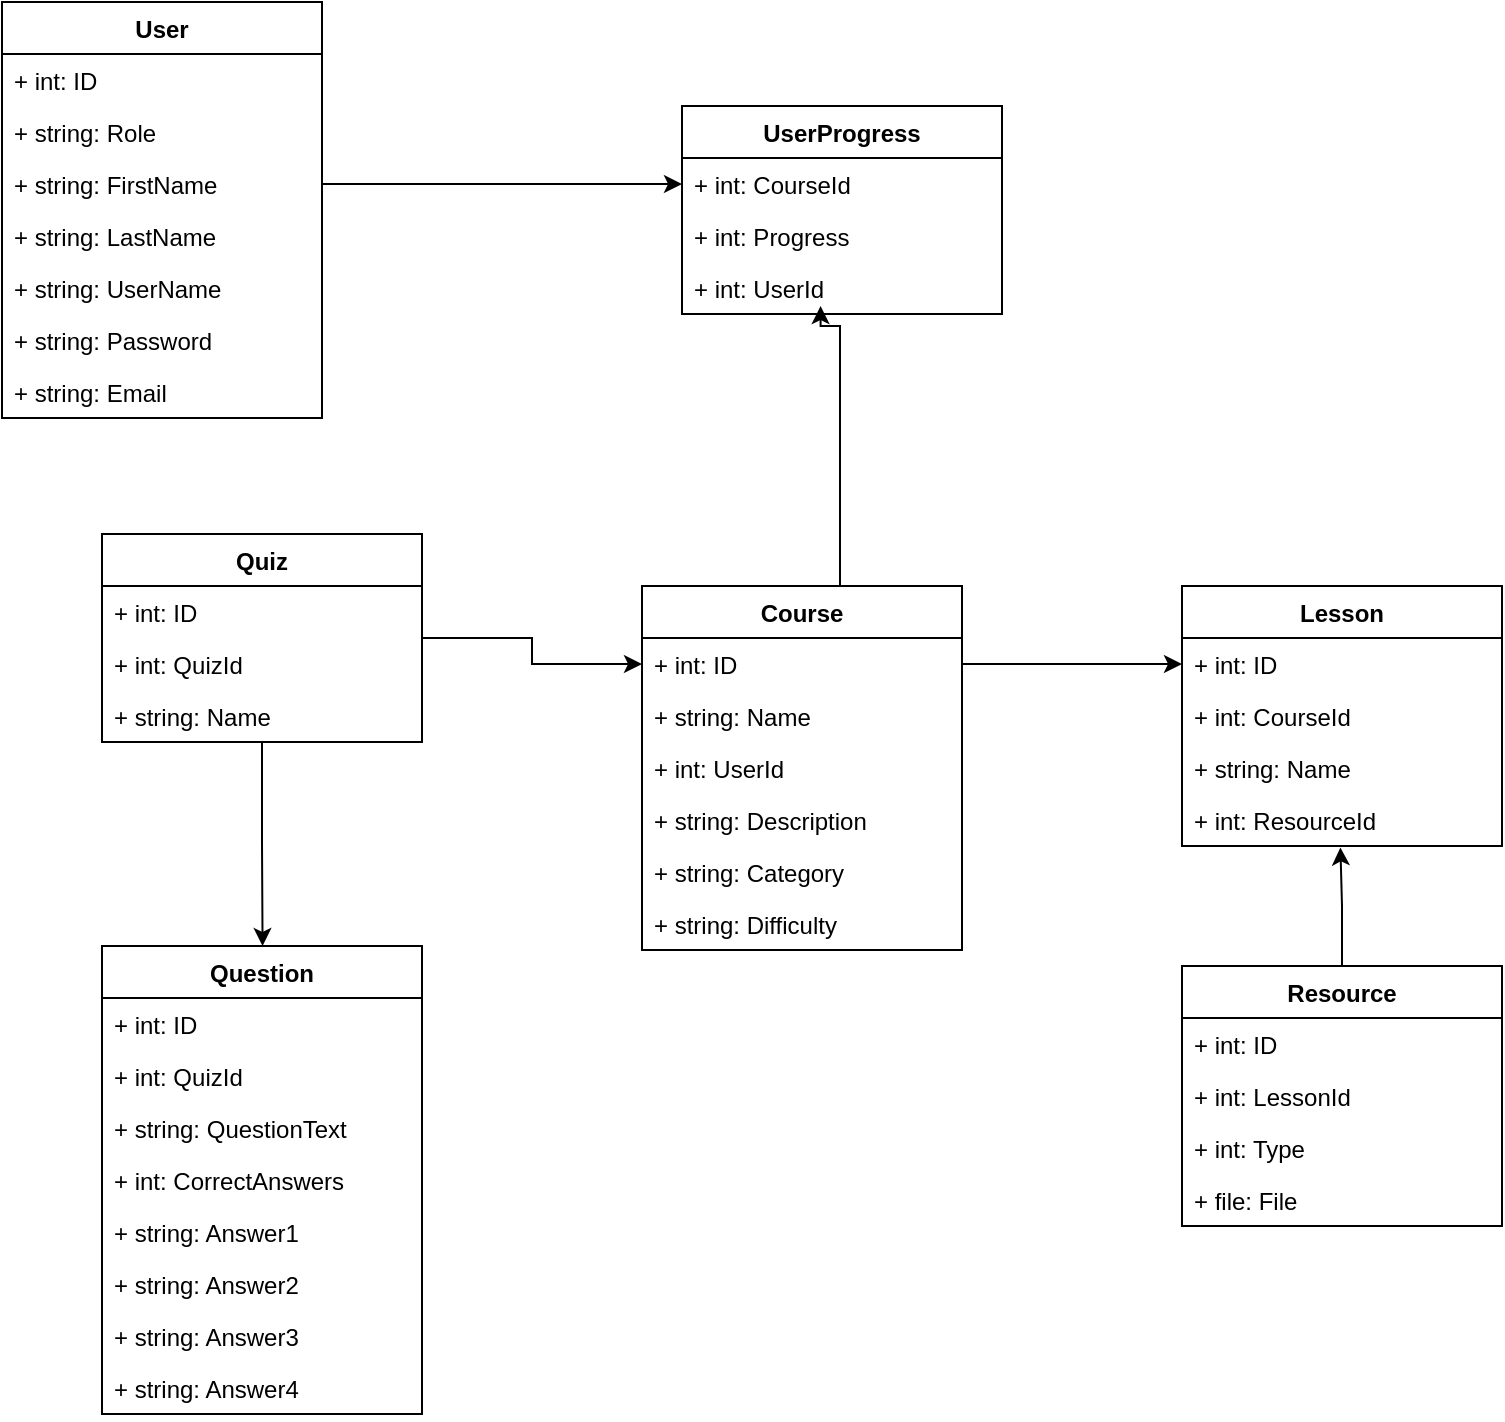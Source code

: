 <mxfile version="14.5.1" type="github">
  <diagram id="rD_o8zNskaatb-y-Ylsc" name="Page-1">
    <mxGraphModel dx="1038" dy="548" grid="1" gridSize="10" guides="1" tooltips="1" connect="1" arrows="1" fold="1" page="1" pageScale="1" pageWidth="850" pageHeight="1100" math="0" shadow="0">
      <root>
        <mxCell id="0" />
        <mxCell id="1" parent="0" />
        <mxCell id="cOysPWjxJ2Zjm_djjMEV-1" value="User" style="swimlane;fontStyle=1;align=center;verticalAlign=top;childLayout=stackLayout;horizontal=1;startSize=26;horizontalStack=0;resizeParent=1;resizeParentMax=0;resizeLast=0;collapsible=1;marginBottom=0;" parent="1" vertex="1">
          <mxGeometry x="70" y="18" width="160" height="208" as="geometry" />
        </mxCell>
        <mxCell id="cOysPWjxJ2Zjm_djjMEV-2" value="+ int: ID" style="text;strokeColor=none;fillColor=none;align=left;verticalAlign=top;spacingLeft=4;spacingRight=4;overflow=hidden;rotatable=0;points=[[0,0.5],[1,0.5]];portConstraint=eastwest;" parent="cOysPWjxJ2Zjm_djjMEV-1" vertex="1">
          <mxGeometry y="26" width="160" height="26" as="geometry" />
        </mxCell>
        <mxCell id="cOysPWjxJ2Zjm_djjMEV-5" value="+ string: Role" style="text;strokeColor=none;fillColor=none;align=left;verticalAlign=top;spacingLeft=4;spacingRight=4;overflow=hidden;rotatable=0;points=[[0,0.5],[1,0.5]];portConstraint=eastwest;" parent="cOysPWjxJ2Zjm_djjMEV-1" vertex="1">
          <mxGeometry y="52" width="160" height="26" as="geometry" />
        </mxCell>
        <mxCell id="cOysPWjxJ2Zjm_djjMEV-6" value="+ string: FirstName" style="text;strokeColor=none;fillColor=none;align=left;verticalAlign=top;spacingLeft=4;spacingRight=4;overflow=hidden;rotatable=0;points=[[0,0.5],[1,0.5]];portConstraint=eastwest;" parent="cOysPWjxJ2Zjm_djjMEV-1" vertex="1">
          <mxGeometry y="78" width="160" height="26" as="geometry" />
        </mxCell>
        <mxCell id="cOysPWjxJ2Zjm_djjMEV-12" value="+ string: LastName" style="text;strokeColor=none;fillColor=none;align=left;verticalAlign=top;spacingLeft=4;spacingRight=4;overflow=hidden;rotatable=0;points=[[0,0.5],[1,0.5]];portConstraint=eastwest;" parent="cOysPWjxJ2Zjm_djjMEV-1" vertex="1">
          <mxGeometry y="104" width="160" height="26" as="geometry" />
        </mxCell>
        <mxCell id="cOysPWjxJ2Zjm_djjMEV-13" value="+ string: UserName" style="text;strokeColor=none;fillColor=none;align=left;verticalAlign=top;spacingLeft=4;spacingRight=4;overflow=hidden;rotatable=0;points=[[0,0.5],[1,0.5]];portConstraint=eastwest;" parent="cOysPWjxJ2Zjm_djjMEV-1" vertex="1">
          <mxGeometry y="130" width="160" height="26" as="geometry" />
        </mxCell>
        <mxCell id="cOysPWjxJ2Zjm_djjMEV-14" value="+ string: Password" style="text;strokeColor=none;fillColor=none;align=left;verticalAlign=top;spacingLeft=4;spacingRight=4;overflow=hidden;rotatable=0;points=[[0,0.5],[1,0.5]];portConstraint=eastwest;" parent="cOysPWjxJ2Zjm_djjMEV-1" vertex="1">
          <mxGeometry y="156" width="160" height="26" as="geometry" />
        </mxCell>
        <mxCell id="cOysPWjxJ2Zjm_djjMEV-15" value="+ string: Email" style="text;strokeColor=none;fillColor=none;align=left;verticalAlign=top;spacingLeft=4;spacingRight=4;overflow=hidden;rotatable=0;points=[[0,0.5],[1,0.5]];portConstraint=eastwest;" parent="cOysPWjxJ2Zjm_djjMEV-1" vertex="1">
          <mxGeometry y="182" width="160" height="26" as="geometry" />
        </mxCell>
        <mxCell id="cOysPWjxJ2Zjm_djjMEV-16" value="UserProgress" style="swimlane;fontStyle=1;align=center;verticalAlign=top;childLayout=stackLayout;horizontal=1;startSize=26;horizontalStack=0;resizeParent=1;resizeParentMax=0;resizeLast=0;collapsible=1;marginBottom=0;" parent="1" vertex="1">
          <mxGeometry x="410" y="70" width="160" height="104" as="geometry" />
        </mxCell>
        <mxCell id="cOysPWjxJ2Zjm_djjMEV-17" value="+ int: CourseId" style="text;strokeColor=none;fillColor=none;align=left;verticalAlign=top;spacingLeft=4;spacingRight=4;overflow=hidden;rotatable=0;points=[[0,0.5],[1,0.5]];portConstraint=eastwest;" parent="cOysPWjxJ2Zjm_djjMEV-16" vertex="1">
          <mxGeometry y="26" width="160" height="26" as="geometry" />
        </mxCell>
        <mxCell id="cOysPWjxJ2Zjm_djjMEV-18" value="+ int: Progress" style="text;strokeColor=none;fillColor=none;align=left;verticalAlign=top;spacingLeft=4;spacingRight=4;overflow=hidden;rotatable=0;points=[[0,0.5],[1,0.5]];portConstraint=eastwest;" parent="cOysPWjxJ2Zjm_djjMEV-16" vertex="1">
          <mxGeometry y="52" width="160" height="26" as="geometry" />
        </mxCell>
        <mxCell id="cOysPWjxJ2Zjm_djjMEV-19" value="+ int: UserId" style="text;strokeColor=none;fillColor=none;align=left;verticalAlign=top;spacingLeft=4;spacingRight=4;overflow=hidden;rotatable=0;points=[[0,0.5],[1,0.5]];portConstraint=eastwest;" parent="cOysPWjxJ2Zjm_djjMEV-16" vertex="1">
          <mxGeometry y="78" width="160" height="26" as="geometry" />
        </mxCell>
        <mxCell id="cOysPWjxJ2Zjm_djjMEV-37" style="edgeStyle=orthogonalEdgeStyle;rounded=0;orthogonalLoop=1;jettySize=auto;html=1;exitX=0.5;exitY=0;exitDx=0;exitDy=0;" parent="1" edge="1">
          <mxGeometry relative="1" as="geometry">
            <mxPoint x="479.286" y="170" as="targetPoint" />
            <mxPoint x="469" y="310" as="sourcePoint" />
            <Array as="points">
              <mxPoint x="489" y="310" />
              <mxPoint x="489" y="180" />
              <mxPoint x="479" y="180" />
            </Array>
          </mxGeometry>
        </mxCell>
        <mxCell id="cOysPWjxJ2Zjm_djjMEV-24" value="Course" style="swimlane;fontStyle=1;align=center;verticalAlign=top;childLayout=stackLayout;horizontal=1;startSize=26;horizontalStack=0;resizeParent=1;resizeParentMax=0;resizeLast=0;collapsible=1;marginBottom=0;" parent="1" vertex="1">
          <mxGeometry x="390" y="310" width="160" height="182" as="geometry" />
        </mxCell>
        <mxCell id="cOysPWjxJ2Zjm_djjMEV-25" value="+ int: ID" style="text;strokeColor=none;fillColor=none;align=left;verticalAlign=top;spacingLeft=4;spacingRight=4;overflow=hidden;rotatable=0;points=[[0,0.5],[1,0.5]];portConstraint=eastwest;" parent="cOysPWjxJ2Zjm_djjMEV-24" vertex="1">
          <mxGeometry y="26" width="160" height="26" as="geometry" />
        </mxCell>
        <mxCell id="cOysPWjxJ2Zjm_djjMEV-26" value="+ string: Name" style="text;strokeColor=none;fillColor=none;align=left;verticalAlign=top;spacingLeft=4;spacingRight=4;overflow=hidden;rotatable=0;points=[[0,0.5],[1,0.5]];portConstraint=eastwest;" parent="cOysPWjxJ2Zjm_djjMEV-24" vertex="1">
          <mxGeometry y="52" width="160" height="26" as="geometry" />
        </mxCell>
        <mxCell id="cOysPWjxJ2Zjm_djjMEV-27" value="+ int: UserId" style="text;strokeColor=none;fillColor=none;align=left;verticalAlign=top;spacingLeft=4;spacingRight=4;overflow=hidden;rotatable=0;points=[[0,0.5],[1,0.5]];portConstraint=eastwest;" parent="cOysPWjxJ2Zjm_djjMEV-24" vertex="1">
          <mxGeometry y="78" width="160" height="26" as="geometry" />
        </mxCell>
        <mxCell id="cOysPWjxJ2Zjm_djjMEV-28" value="+ string: Description" style="text;strokeColor=none;fillColor=none;align=left;verticalAlign=top;spacingLeft=4;spacingRight=4;overflow=hidden;rotatable=0;points=[[0,0.5],[1,0.5]];portConstraint=eastwest;" parent="cOysPWjxJ2Zjm_djjMEV-24" vertex="1">
          <mxGeometry y="104" width="160" height="26" as="geometry" />
        </mxCell>
        <mxCell id="cOysPWjxJ2Zjm_djjMEV-29" value="+ string: Category" style="text;strokeColor=none;fillColor=none;align=left;verticalAlign=top;spacingLeft=4;spacingRight=4;overflow=hidden;rotatable=0;points=[[0,0.5],[1,0.5]];portConstraint=eastwest;" parent="cOysPWjxJ2Zjm_djjMEV-24" vertex="1">
          <mxGeometry y="130" width="160" height="26" as="geometry" />
        </mxCell>
        <mxCell id="cOysPWjxJ2Zjm_djjMEV-30" value="+ string: Difficulty" style="text;strokeColor=none;fillColor=none;align=left;verticalAlign=top;spacingLeft=4;spacingRight=4;overflow=hidden;rotatable=0;points=[[0,0.5],[1,0.5]];portConstraint=eastwest;" parent="cOysPWjxJ2Zjm_djjMEV-24" vertex="1">
          <mxGeometry y="156" width="160" height="26" as="geometry" />
        </mxCell>
        <mxCell id="cOysPWjxJ2Zjm_djjMEV-34" style="edgeStyle=orthogonalEdgeStyle;rounded=0;orthogonalLoop=1;jettySize=auto;html=1;exitX=1;exitY=0.5;exitDx=0;exitDy=0;entryX=0;entryY=0.5;entryDx=0;entryDy=0;" parent="1" source="cOysPWjxJ2Zjm_djjMEV-6" target="cOysPWjxJ2Zjm_djjMEV-17" edge="1">
          <mxGeometry relative="1" as="geometry" />
        </mxCell>
        <mxCell id="cOysPWjxJ2Zjm_djjMEV-38" value="Lesson" style="swimlane;fontStyle=1;align=center;verticalAlign=top;childLayout=stackLayout;horizontal=1;startSize=26;horizontalStack=0;resizeParent=1;resizeParentMax=0;resizeLast=0;collapsible=1;marginBottom=0;" parent="1" vertex="1">
          <mxGeometry x="660" y="310" width="160" height="130" as="geometry" />
        </mxCell>
        <mxCell id="cOysPWjxJ2Zjm_djjMEV-39" value="+ int: ID" style="text;strokeColor=none;fillColor=none;align=left;verticalAlign=top;spacingLeft=4;spacingRight=4;overflow=hidden;rotatable=0;points=[[0,0.5],[1,0.5]];portConstraint=eastwest;" parent="cOysPWjxJ2Zjm_djjMEV-38" vertex="1">
          <mxGeometry y="26" width="160" height="26" as="geometry" />
        </mxCell>
        <mxCell id="cOysPWjxJ2Zjm_djjMEV-40" value="+ int: CourseId" style="text;strokeColor=none;fillColor=none;align=left;verticalAlign=top;spacingLeft=4;spacingRight=4;overflow=hidden;rotatable=0;points=[[0,0.5],[1,0.5]];portConstraint=eastwest;" parent="cOysPWjxJ2Zjm_djjMEV-38" vertex="1">
          <mxGeometry y="52" width="160" height="26" as="geometry" />
        </mxCell>
        <mxCell id="cOysPWjxJ2Zjm_djjMEV-41" value="+ string: Name" style="text;strokeColor=none;fillColor=none;align=left;verticalAlign=top;spacingLeft=4;spacingRight=4;overflow=hidden;rotatable=0;points=[[0,0.5],[1,0.5]];portConstraint=eastwest;" parent="cOysPWjxJ2Zjm_djjMEV-38" vertex="1">
          <mxGeometry y="78" width="160" height="26" as="geometry" />
        </mxCell>
        <mxCell id="cOysPWjxJ2Zjm_djjMEV-42" value="+ int: ResourceId" style="text;strokeColor=none;fillColor=none;align=left;verticalAlign=top;spacingLeft=4;spacingRight=4;overflow=hidden;rotatable=0;points=[[0,0.5],[1,0.5]];portConstraint=eastwest;" parent="cOysPWjxJ2Zjm_djjMEV-38" vertex="1">
          <mxGeometry y="104" width="160" height="26" as="geometry" />
        </mxCell>
        <mxCell id="cOysPWjxJ2Zjm_djjMEV-43" style="edgeStyle=orthogonalEdgeStyle;rounded=0;orthogonalLoop=1;jettySize=auto;html=1;entryX=0;entryY=0.5;entryDx=0;entryDy=0;" parent="1" source="cOysPWjxJ2Zjm_djjMEV-25" target="cOysPWjxJ2Zjm_djjMEV-39" edge="1">
          <mxGeometry relative="1" as="geometry" />
        </mxCell>
        <mxCell id="cOysPWjxJ2Zjm_djjMEV-49" style="edgeStyle=orthogonalEdgeStyle;rounded=0;orthogonalLoop=1;jettySize=auto;html=1;exitX=0.5;exitY=0;exitDx=0;exitDy=0;entryX=0.495;entryY=1.027;entryDx=0;entryDy=0;entryPerimeter=0;" parent="1" source="cOysPWjxJ2Zjm_djjMEV-44" target="cOysPWjxJ2Zjm_djjMEV-42" edge="1">
          <mxGeometry relative="1" as="geometry" />
        </mxCell>
        <mxCell id="cOysPWjxJ2Zjm_djjMEV-44" value="Resource" style="swimlane;fontStyle=1;align=center;verticalAlign=top;childLayout=stackLayout;horizontal=1;startSize=26;horizontalStack=0;resizeParent=1;resizeParentMax=0;resizeLast=0;collapsible=1;marginBottom=0;" parent="1" vertex="1">
          <mxGeometry x="660" y="500" width="160" height="130" as="geometry" />
        </mxCell>
        <mxCell id="cOysPWjxJ2Zjm_djjMEV-45" value="+ int: ID" style="text;strokeColor=none;fillColor=none;align=left;verticalAlign=top;spacingLeft=4;spacingRight=4;overflow=hidden;rotatable=0;points=[[0,0.5],[1,0.5]];portConstraint=eastwest;" parent="cOysPWjxJ2Zjm_djjMEV-44" vertex="1">
          <mxGeometry y="26" width="160" height="26" as="geometry" />
        </mxCell>
        <mxCell id="cOysPWjxJ2Zjm_djjMEV-46" value="+ int: LessonId" style="text;strokeColor=none;fillColor=none;align=left;verticalAlign=top;spacingLeft=4;spacingRight=4;overflow=hidden;rotatable=0;points=[[0,0.5],[1,0.5]];portConstraint=eastwest;" parent="cOysPWjxJ2Zjm_djjMEV-44" vertex="1">
          <mxGeometry y="52" width="160" height="26" as="geometry" />
        </mxCell>
        <mxCell id="cOysPWjxJ2Zjm_djjMEV-47" value="+ int: Type" style="text;strokeColor=none;fillColor=none;align=left;verticalAlign=top;spacingLeft=4;spacingRight=4;overflow=hidden;rotatable=0;points=[[0,0.5],[1,0.5]];portConstraint=eastwest;" parent="cOysPWjxJ2Zjm_djjMEV-44" vertex="1">
          <mxGeometry y="78" width="160" height="26" as="geometry" />
        </mxCell>
        <mxCell id="cOysPWjxJ2Zjm_djjMEV-48" value="+ file: File" style="text;strokeColor=none;fillColor=none;align=left;verticalAlign=top;spacingLeft=4;spacingRight=4;overflow=hidden;rotatable=0;points=[[0,0.5],[1,0.5]];portConstraint=eastwest;" parent="cOysPWjxJ2Zjm_djjMEV-44" vertex="1">
          <mxGeometry y="104" width="160" height="26" as="geometry" />
        </mxCell>
        <mxCell id="cOysPWjxJ2Zjm_djjMEV-59" style="edgeStyle=orthogonalEdgeStyle;rounded=0;orthogonalLoop=1;jettySize=auto;html=1;entryX=0;entryY=0.5;entryDx=0;entryDy=0;" parent="1" source="cOysPWjxJ2Zjm_djjMEV-50" target="cOysPWjxJ2Zjm_djjMEV-25" edge="1">
          <mxGeometry relative="1" as="geometry" />
        </mxCell>
        <mxCell id="cOysPWjxJ2Zjm_djjMEV-60" style="edgeStyle=orthogonalEdgeStyle;rounded=0;orthogonalLoop=1;jettySize=auto;html=1;exitX=0.5;exitY=1;exitDx=0;exitDy=0;" parent="1" source="cOysPWjxJ2Zjm_djjMEV-50" edge="1">
          <mxGeometry relative="1" as="geometry">
            <mxPoint x="200.286" y="490" as="targetPoint" />
          </mxGeometry>
        </mxCell>
        <mxCell id="cOysPWjxJ2Zjm_djjMEV-50" value="Quiz" style="swimlane;fontStyle=1;align=center;verticalAlign=top;childLayout=stackLayout;horizontal=1;startSize=26;horizontalStack=0;resizeParent=1;resizeParentMax=0;resizeLast=0;collapsible=1;marginBottom=0;" parent="1" vertex="1">
          <mxGeometry x="120" y="284" width="160" height="104" as="geometry" />
        </mxCell>
        <mxCell id="cOysPWjxJ2Zjm_djjMEV-51" value="+ int: ID" style="text;strokeColor=none;fillColor=none;align=left;verticalAlign=top;spacingLeft=4;spacingRight=4;overflow=hidden;rotatable=0;points=[[0,0.5],[1,0.5]];portConstraint=eastwest;" parent="cOysPWjxJ2Zjm_djjMEV-50" vertex="1">
          <mxGeometry y="26" width="160" height="26" as="geometry" />
        </mxCell>
        <mxCell id="cOysPWjxJ2Zjm_djjMEV-53" value="+ int: QuizId" style="text;strokeColor=none;fillColor=none;align=left;verticalAlign=top;spacingLeft=4;spacingRight=4;overflow=hidden;rotatable=0;points=[[0,0.5],[1,0.5]];portConstraint=eastwest;" parent="cOysPWjxJ2Zjm_djjMEV-50" vertex="1">
          <mxGeometry y="52" width="160" height="26" as="geometry" />
        </mxCell>
        <mxCell id="cOysPWjxJ2Zjm_djjMEV-54" value="+ string: Name" style="text;strokeColor=none;fillColor=none;align=left;verticalAlign=top;spacingLeft=4;spacingRight=4;overflow=hidden;rotatable=0;points=[[0,0.5],[1,0.5]];portConstraint=eastwest;" parent="cOysPWjxJ2Zjm_djjMEV-50" vertex="1">
          <mxGeometry y="78" width="160" height="26" as="geometry" />
        </mxCell>
        <mxCell id="cOysPWjxJ2Zjm_djjMEV-61" value="Question" style="swimlane;fontStyle=1;align=center;verticalAlign=top;childLayout=stackLayout;horizontal=1;startSize=26;horizontalStack=0;resizeParent=1;resizeParentMax=0;resizeLast=0;collapsible=1;marginBottom=0;" parent="1" vertex="1">
          <mxGeometry x="120" y="490" width="160" height="234" as="geometry" />
        </mxCell>
        <mxCell id="cOysPWjxJ2Zjm_djjMEV-62" value="+ int: ID" style="text;strokeColor=none;fillColor=none;align=left;verticalAlign=top;spacingLeft=4;spacingRight=4;overflow=hidden;rotatable=0;points=[[0,0.5],[1,0.5]];portConstraint=eastwest;" parent="cOysPWjxJ2Zjm_djjMEV-61" vertex="1">
          <mxGeometry y="26" width="160" height="26" as="geometry" />
        </mxCell>
        <mxCell id="cOysPWjxJ2Zjm_djjMEV-63" value="+ int: QuizId" style="text;strokeColor=none;fillColor=none;align=left;verticalAlign=top;spacingLeft=4;spacingRight=4;overflow=hidden;rotatable=0;points=[[0,0.5],[1,0.5]];portConstraint=eastwest;" parent="cOysPWjxJ2Zjm_djjMEV-61" vertex="1">
          <mxGeometry y="52" width="160" height="26" as="geometry" />
        </mxCell>
        <mxCell id="cOysPWjxJ2Zjm_djjMEV-64" value="+ string: QuestionText" style="text;strokeColor=none;fillColor=none;align=left;verticalAlign=top;spacingLeft=4;spacingRight=4;overflow=hidden;rotatable=0;points=[[0,0.5],[1,0.5]];portConstraint=eastwest;" parent="cOysPWjxJ2Zjm_djjMEV-61" vertex="1">
          <mxGeometry y="78" width="160" height="26" as="geometry" />
        </mxCell>
        <mxCell id="cOysPWjxJ2Zjm_djjMEV-71" value="+ int: CorrectAnswers" style="text;strokeColor=none;fillColor=none;align=left;verticalAlign=top;spacingLeft=4;spacingRight=4;overflow=hidden;rotatable=0;points=[[0,0.5],[1,0.5]];portConstraint=eastwest;" parent="cOysPWjxJ2Zjm_djjMEV-61" vertex="1">
          <mxGeometry y="104" width="160" height="26" as="geometry" />
        </mxCell>
        <mxCell id="XrRYJyCuiHyOFivj58ks-1" value="+ string: Answer1" style="text;strokeColor=none;fillColor=none;align=left;verticalAlign=top;spacingLeft=4;spacingRight=4;overflow=hidden;rotatable=0;points=[[0,0.5],[1,0.5]];portConstraint=eastwest;" vertex="1" parent="cOysPWjxJ2Zjm_djjMEV-61">
          <mxGeometry y="130" width="160" height="26" as="geometry" />
        </mxCell>
        <mxCell id="XrRYJyCuiHyOFivj58ks-2" value="+ string: Answer2" style="text;strokeColor=none;fillColor=none;align=left;verticalAlign=top;spacingLeft=4;spacingRight=4;overflow=hidden;rotatable=0;points=[[0,0.5],[1,0.5]];portConstraint=eastwest;" vertex="1" parent="cOysPWjxJ2Zjm_djjMEV-61">
          <mxGeometry y="156" width="160" height="26" as="geometry" />
        </mxCell>
        <mxCell id="XrRYJyCuiHyOFivj58ks-3" value="+ string: Answer3" style="text;strokeColor=none;fillColor=none;align=left;verticalAlign=top;spacingLeft=4;spacingRight=4;overflow=hidden;rotatable=0;points=[[0,0.5],[1,0.5]];portConstraint=eastwest;" vertex="1" parent="cOysPWjxJ2Zjm_djjMEV-61">
          <mxGeometry y="182" width="160" height="26" as="geometry" />
        </mxCell>
        <mxCell id="XrRYJyCuiHyOFivj58ks-4" value="+ string: Answer4" style="text;strokeColor=none;fillColor=none;align=left;verticalAlign=top;spacingLeft=4;spacingRight=4;overflow=hidden;rotatable=0;points=[[0,0.5],[1,0.5]];portConstraint=eastwest;" vertex="1" parent="cOysPWjxJ2Zjm_djjMEV-61">
          <mxGeometry y="208" width="160" height="26" as="geometry" />
        </mxCell>
      </root>
    </mxGraphModel>
  </diagram>
</mxfile>
